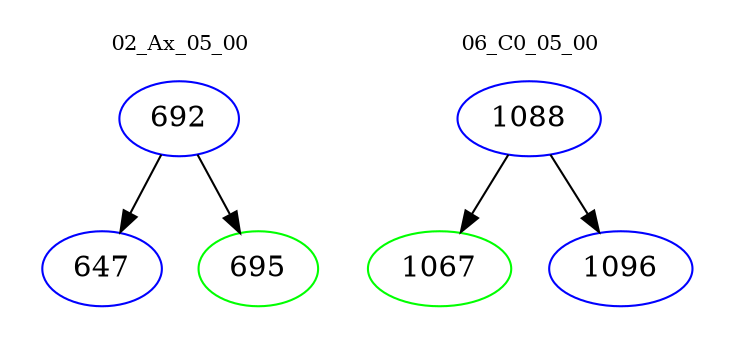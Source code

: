 digraph{
subgraph cluster_0 {
color = white
label = "02_Ax_05_00";
fontsize=10;
T0_692 [label="692", color="blue"]
T0_692 -> T0_647 [color="black"]
T0_647 [label="647", color="blue"]
T0_692 -> T0_695 [color="black"]
T0_695 [label="695", color="green"]
}
subgraph cluster_1 {
color = white
label = "06_C0_05_00";
fontsize=10;
T1_1088 [label="1088", color="blue"]
T1_1088 -> T1_1067 [color="black"]
T1_1067 [label="1067", color="green"]
T1_1088 -> T1_1096 [color="black"]
T1_1096 [label="1096", color="blue"]
}
}
